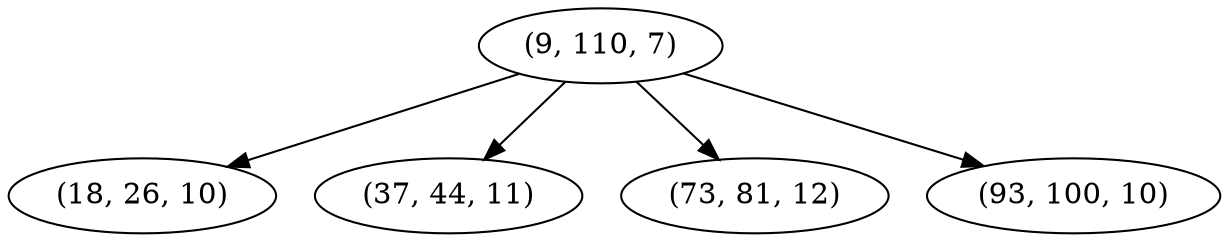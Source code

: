 digraph tree {
    "(9, 110, 7)";
    "(18, 26, 10)";
    "(37, 44, 11)";
    "(73, 81, 12)";
    "(93, 100, 10)";
    "(9, 110, 7)" -> "(18, 26, 10)";
    "(9, 110, 7)" -> "(37, 44, 11)";
    "(9, 110, 7)" -> "(73, 81, 12)";
    "(9, 110, 7)" -> "(93, 100, 10)";
}
